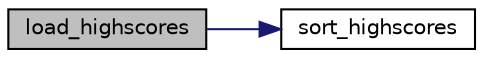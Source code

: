 digraph "load_highscores"
{
 // LATEX_PDF_SIZE
  edge [fontname="Helvetica",fontsize="10",labelfontname="Helvetica",labelfontsize="10"];
  node [fontname="Helvetica",fontsize="10",shape=record];
  rankdir="LR";
  Node1 [label="load_highscores",height=0.2,width=0.4,color="black", fillcolor="grey75", style="filled", fontcolor="black",tooltip="Loads the highscores from the highscores.txt file."];
  Node1 -> Node2 [color="midnightblue",fontsize="10",style="solid",fontname="Helvetica"];
  Node2 [label="sort_highscores",height=0.2,width=0.4,color="black", fillcolor="white", style="filled",URL="$group__highscore.html#ga68bcd699ea6291c2abb5f16692835ff1",tooltip="Sorts the highscores using a simple bubble sort algorithm."];
}
